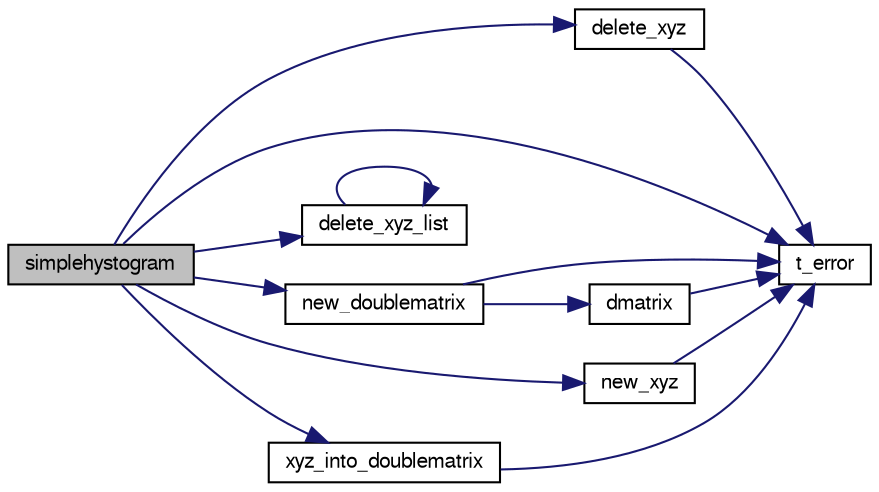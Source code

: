digraph "simplehystogram"
{
  bgcolor="transparent";
  edge [fontname="FreeSans",fontsize="10",labelfontname="FreeSans",labelfontsize="10"];
  node [fontname="FreeSans",fontsize="10",shape=record];
  rankdir="LR";
  Node1 [label="simplehystogram",height=0.2,width=0.4,color="black", fillcolor="grey75", style="filled" fontcolor="black"];
  Node1 -> Node2 [color="midnightblue",fontsize="10",style="solid"];
  Node2 [label="delete_xyz",height=0.2,width=0.4,color="black",URL="$list_8c.html#a483d3a277f3d4dcd9907bd266340b183"];
  Node2 -> Node3 [color="midnightblue",fontsize="10",style="solid"];
  Node3 [label="t_error",height=0.2,width=0.4,color="black",URL="$error_8c.html#af79ef7c6656ef0f3d2786e2b09c1755f"];
  Node1 -> Node4 [color="midnightblue",fontsize="10",style="solid"];
  Node4 [label="delete_xyz_list",height=0.2,width=0.4,color="black",URL="$list_8c.html#a160d15ea3ba85807d4ed7212e3d77501"];
  Node4 -> Node4 [color="midnightblue",fontsize="10",style="solid"];
  Node1 -> Node5 [color="midnightblue",fontsize="10",style="solid"];
  Node5 [label="new_doublematrix",height=0.2,width=0.4,color="black",URL="$alloc_8c.html#a3b21f96183e0428ef02e28072baee562"];
  Node5 -> Node6 [color="midnightblue",fontsize="10",style="solid"];
  Node6 [label="dmatrix",height=0.2,width=0.4,color="black",URL="$alloc_8c.html#ab1a02a50dfbc26318f6bb296731b6f3a"];
  Node6 -> Node3 [color="midnightblue",fontsize="10",style="solid"];
  Node5 -> Node3 [color="midnightblue",fontsize="10",style="solid"];
  Node1 -> Node7 [color="midnightblue",fontsize="10",style="solid"];
  Node7 [label="new_xyz",height=0.2,width=0.4,color="black",URL="$list_8c.html#a037a2e9516d6d3fff0fbe7123f034206"];
  Node7 -> Node3 [color="midnightblue",fontsize="10",style="solid"];
  Node1 -> Node3 [color="midnightblue",fontsize="10",style="solid"];
  Node1 -> Node8 [color="midnightblue",fontsize="10",style="solid"];
  Node8 [label="xyz_into_doublematrix",height=0.2,width=0.4,color="black",URL="$datamanipulation_8c.html#a8c57716d9c9c2990de9ad58ca5d329fc"];
  Node8 -> Node3 [color="midnightblue",fontsize="10",style="solid"];
}
